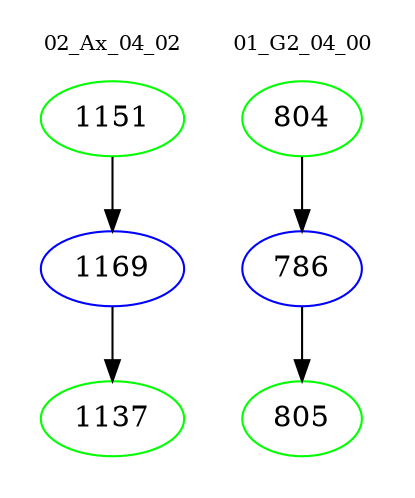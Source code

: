 digraph{
subgraph cluster_0 {
color = white
label = "02_Ax_04_02";
fontsize=10;
T0_1151 [label="1151", color="green"]
T0_1151 -> T0_1169 [color="black"]
T0_1169 [label="1169", color="blue"]
T0_1169 -> T0_1137 [color="black"]
T0_1137 [label="1137", color="green"]
}
subgraph cluster_1 {
color = white
label = "01_G2_04_00";
fontsize=10;
T1_804 [label="804", color="green"]
T1_804 -> T1_786 [color="black"]
T1_786 [label="786", color="blue"]
T1_786 -> T1_805 [color="black"]
T1_805 [label="805", color="green"]
}
}
